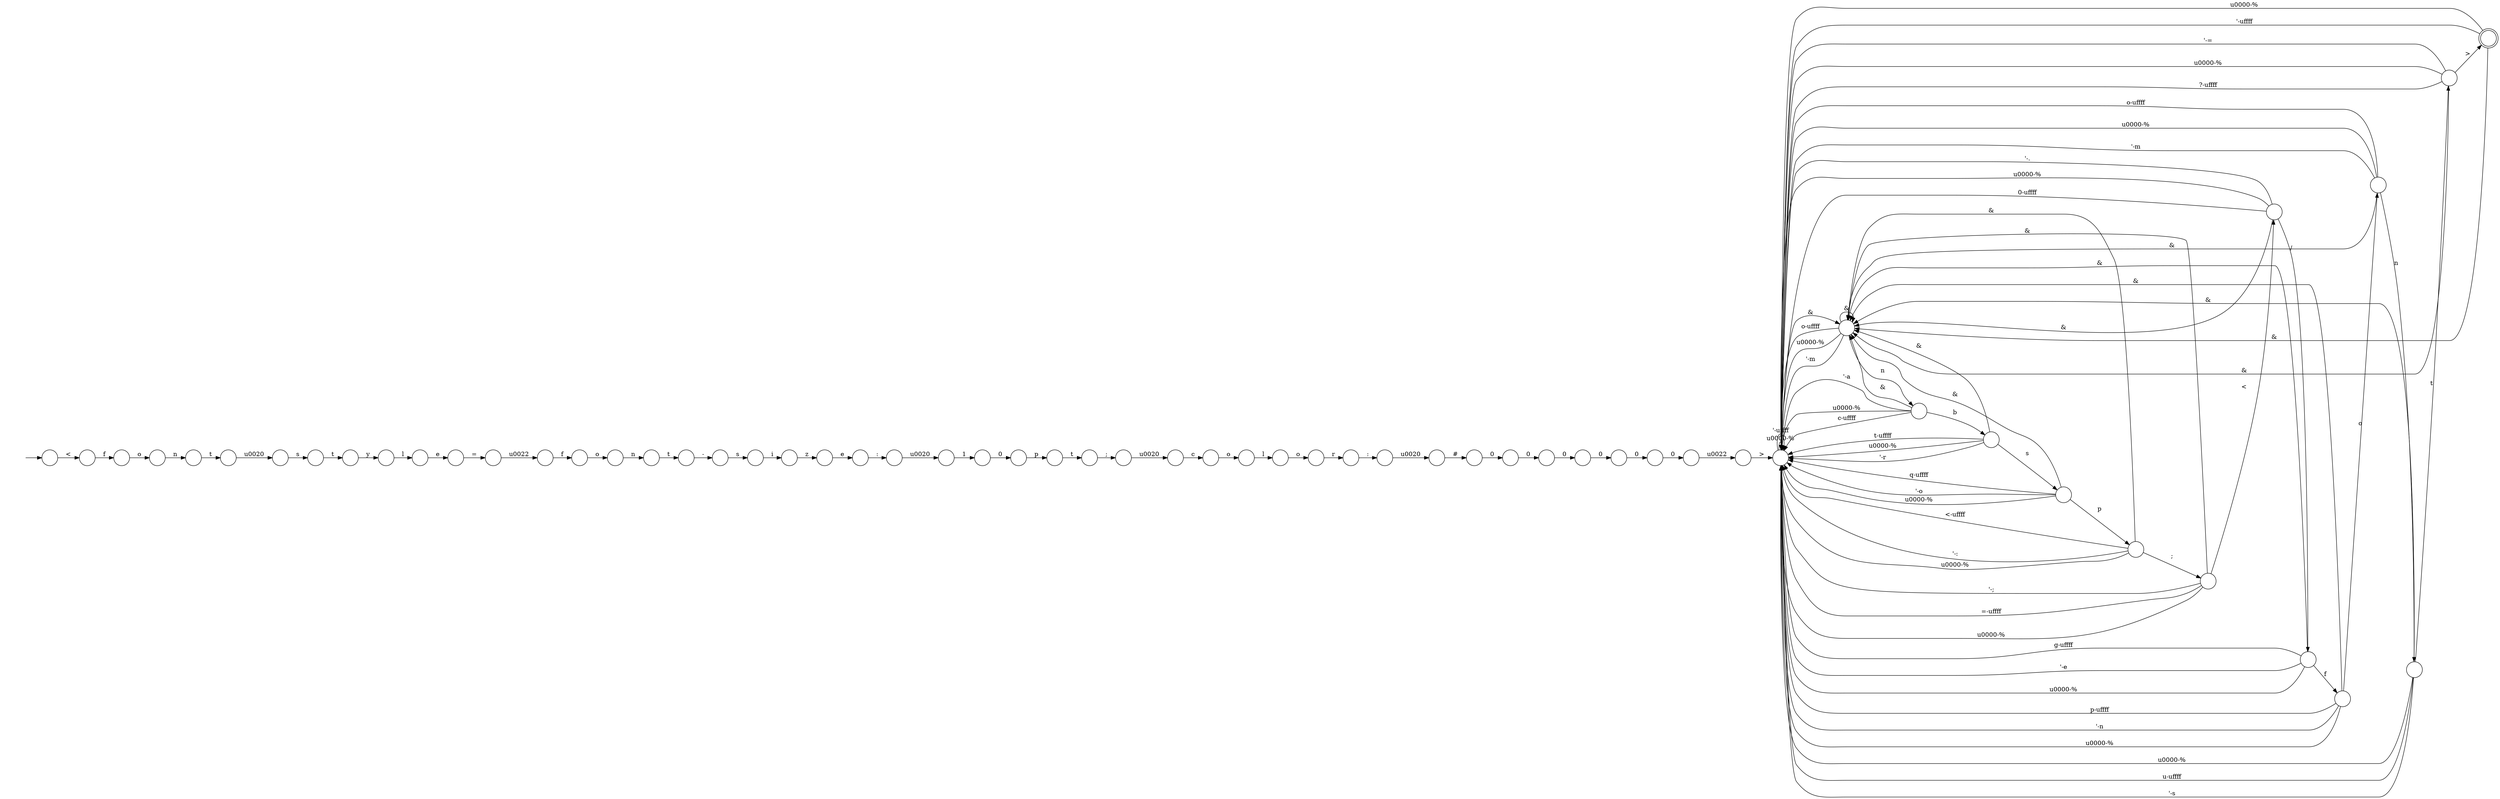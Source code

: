 digraph Automaton {
  rankdir = LR;
  0 [shape=circle,label=""];
  0 -> 27 [label="\u0020"]
  1 [shape=circle,label=""];
  1 -> 32 [label="&"]
  1 -> 1 [label="\u0000-%"]
  1 -> 1 [label="'-\uffff"]
  2 [shape=circle,label=""];
  2 -> 32 [label="&"]
  2 -> 1 [label="'-a"]
  2 -> 30 [label="b"]
  2 -> 1 [label="\u0000-%"]
  2 -> 1 [label="c-\uffff"]
  3 [shape=circle,label=""];
  3 -> 29 [label="-"]
  4 [shape=circle,label=""];
  4 -> 39 [label="f"]
  5 [shape=circle,label=""];
  5 -> 33 [label="/"]
  5 -> 32 [label="&"]
  5 -> 1 [label="'-."]
  5 -> 1 [label="\u0000-%"]
  5 -> 1 [label="0-\uffff"]
  6 [shape=circle,label=""];
  6 -> 41 [label="e"]
  7 [shape=circle,label=""];
  7 -> 55 [label="l"]
  8 [shape=circle,label=""];
  8 -> 47 [label="0"]
  9 [shape=circle,label=""];
  9 -> 26 [label="f"]
  10 [shape=doublecircle,label=""];
  10 -> 32 [label="&"]
  10 -> 1 [label="\u0000-%"]
  10 -> 1 [label="'-\uffff"]
  11 [shape=circle,label=""];
  11 -> 15 [label="\u0020"]
  12 [shape=circle,label=""];
  12 -> 52 [label="0"]
  13 [shape=circle,label=""];
  13 -> 1 [label="q-\uffff"]
  13 -> 1 [label="'-o"]
  13 -> 32 [label="&"]
  13 -> 23 [label="p"]
  13 -> 1 [label="\u0000-%"]
  14 [shape=circle,label=""];
  14 -> 31 [label="p"]
  15 [shape=circle,label=""];
  15 -> 49 [label="1"]
  16 [shape=circle,label=""];
  16 -> 32 [label="&"]
  16 -> 10 [label=">"]
  16 -> 1 [label="'-="]
  16 -> 1 [label="\u0000-%"]
  16 -> 1 [label="?-\uffff"]
  17 [shape=circle,label=""];
  17 -> 57 [label="s"]
  18 [shape=circle,label=""];
  18 -> 34 [label="t"]
  19 [shape=circle,label=""];
  19 -> 58 [label="e"]
  20 [shape=circle,label=""];
  20 -> 12 [label="0"]
  21 [shape=circle,label=""];
  21 -> 18 [label="n"]
  22 [shape=circle,label=""];
  22 -> 48 [label="n"]
  22 -> 32 [label="&"]
  22 -> 1 [label="o-\uffff"]
  22 -> 1 [label="\u0000-%"]
  22 -> 1 [label="'-m"]
  23 [shape=circle,label=""];
  23 -> 1 [label="<-\uffff"]
  23 -> 1 [label="'-:"]
  23 -> 32 [label="&"]
  23 -> 51 [label=";"]
  23 -> 1 [label="\u0000-%"]
  24 [shape=circle,label=""];
  24 -> 25 [label="i"]
  25 [shape=circle,label=""];
  25 -> 19 [label="z"]
  26 [shape=circle,label=""];
  26 -> 59 [label="o"]
  27 [shape=circle,label=""];
  27 -> 56 [label="#"]
  28 [shape=circle,label=""];
  28 -> 53 [label="y"]
  29 [shape=circle,label=""];
  29 -> 24 [label="s"]
  30 [shape=circle,label=""];
  30 -> 32 [label="&"]
  30 -> 13 [label="s"]
  30 -> 1 [label="t-\uffff"]
  30 -> 1 [label="\u0000-%"]
  30 -> 1 [label="'-r"]
  31 [shape=circle,label=""];
  31 -> 43 [label="t"]
  32 [shape=circle,label=""];
  32 -> 2 [label="n"]
  32 -> 32 [label="&"]
  32 -> 1 [label="o-\uffff"]
  32 -> 1 [label="\u0000-%"]
  32 -> 1 [label="'-m"]
  33 [shape=circle,label=""];
  33 -> 50 [label="f"]
  33 -> 32 [label="&"]
  33 -> 1 [label="g-\uffff"]
  33 -> 1 [label="'-e"]
  33 -> 1 [label="\u0000-%"]
  34 [shape=circle,label=""];
  34 -> 17 [label="\u0020"]
  35 [shape=circle,label=""];
  initial [shape=plaintext,label=""];
  initial -> 35
  35 -> 4 [label="<"]
  36 [shape=circle,label=""];
  36 -> 0 [label=":"]
  37 [shape=circle,label=""];
  37 -> 3 [label="t"]
  38 [shape=circle,label=""];
  38 -> 9 [label="\u0022"]
  39 [shape=circle,label=""];
  39 -> 21 [label="o"]
  40 [shape=circle,label=""];
  40 -> 7 [label="o"]
  41 [shape=circle,label=""];
  41 -> 38 [label="="]
  42 [shape=circle,label=""];
  42 -> 46 [label="\u0022"]
  43 [shape=circle,label=""];
  43 -> 44 [label=";"]
  44 [shape=circle,label=""];
  44 -> 54 [label="\u0020"]
  45 [shape=circle,label=""];
  45 -> 36 [label="r"]
  46 [shape=circle,label=""];
  46 -> 1 [label=">"]
  47 [shape=circle,label=""];
  47 -> 20 [label="0"]
  48 [shape=circle,label=""];
  48 -> 32 [label="&"]
  48 -> 16 [label="t"]
  48 -> 1 [label="\u0000-%"]
  48 -> 1 [label="u-\uffff"]
  48 -> 1 [label="'-s"]
  49 [shape=circle,label=""];
  49 -> 14 [label="0"]
  50 [shape=circle,label=""];
  50 -> 1 [label="p-\uffff"]
  50 -> 1 [label="'-n"]
  50 -> 32 [label="&"]
  50 -> 1 [label="\u0000-%"]
  50 -> 22 [label="o"]
  51 [shape=circle,label=""];
  51 -> 1 [label="'-;"]
  51 -> 1 [label="=-\uffff"]
  51 -> 32 [label="&"]
  51 -> 1 [label="\u0000-%"]
  51 -> 5 [label="<"]
  52 [shape=circle,label=""];
  52 -> 42 [label="0"]
  53 [shape=circle,label=""];
  53 -> 6 [label="l"]
  54 [shape=circle,label=""];
  54 -> 40 [label="c"]
  55 [shape=circle,label=""];
  55 -> 45 [label="o"]
  56 [shape=circle,label=""];
  56 -> 8 [label="0"]
  57 [shape=circle,label=""];
  57 -> 28 [label="t"]
  58 [shape=circle,label=""];
  58 -> 11 [label=":"]
  59 [shape=circle,label=""];
  59 -> 37 [label="n"]
}

